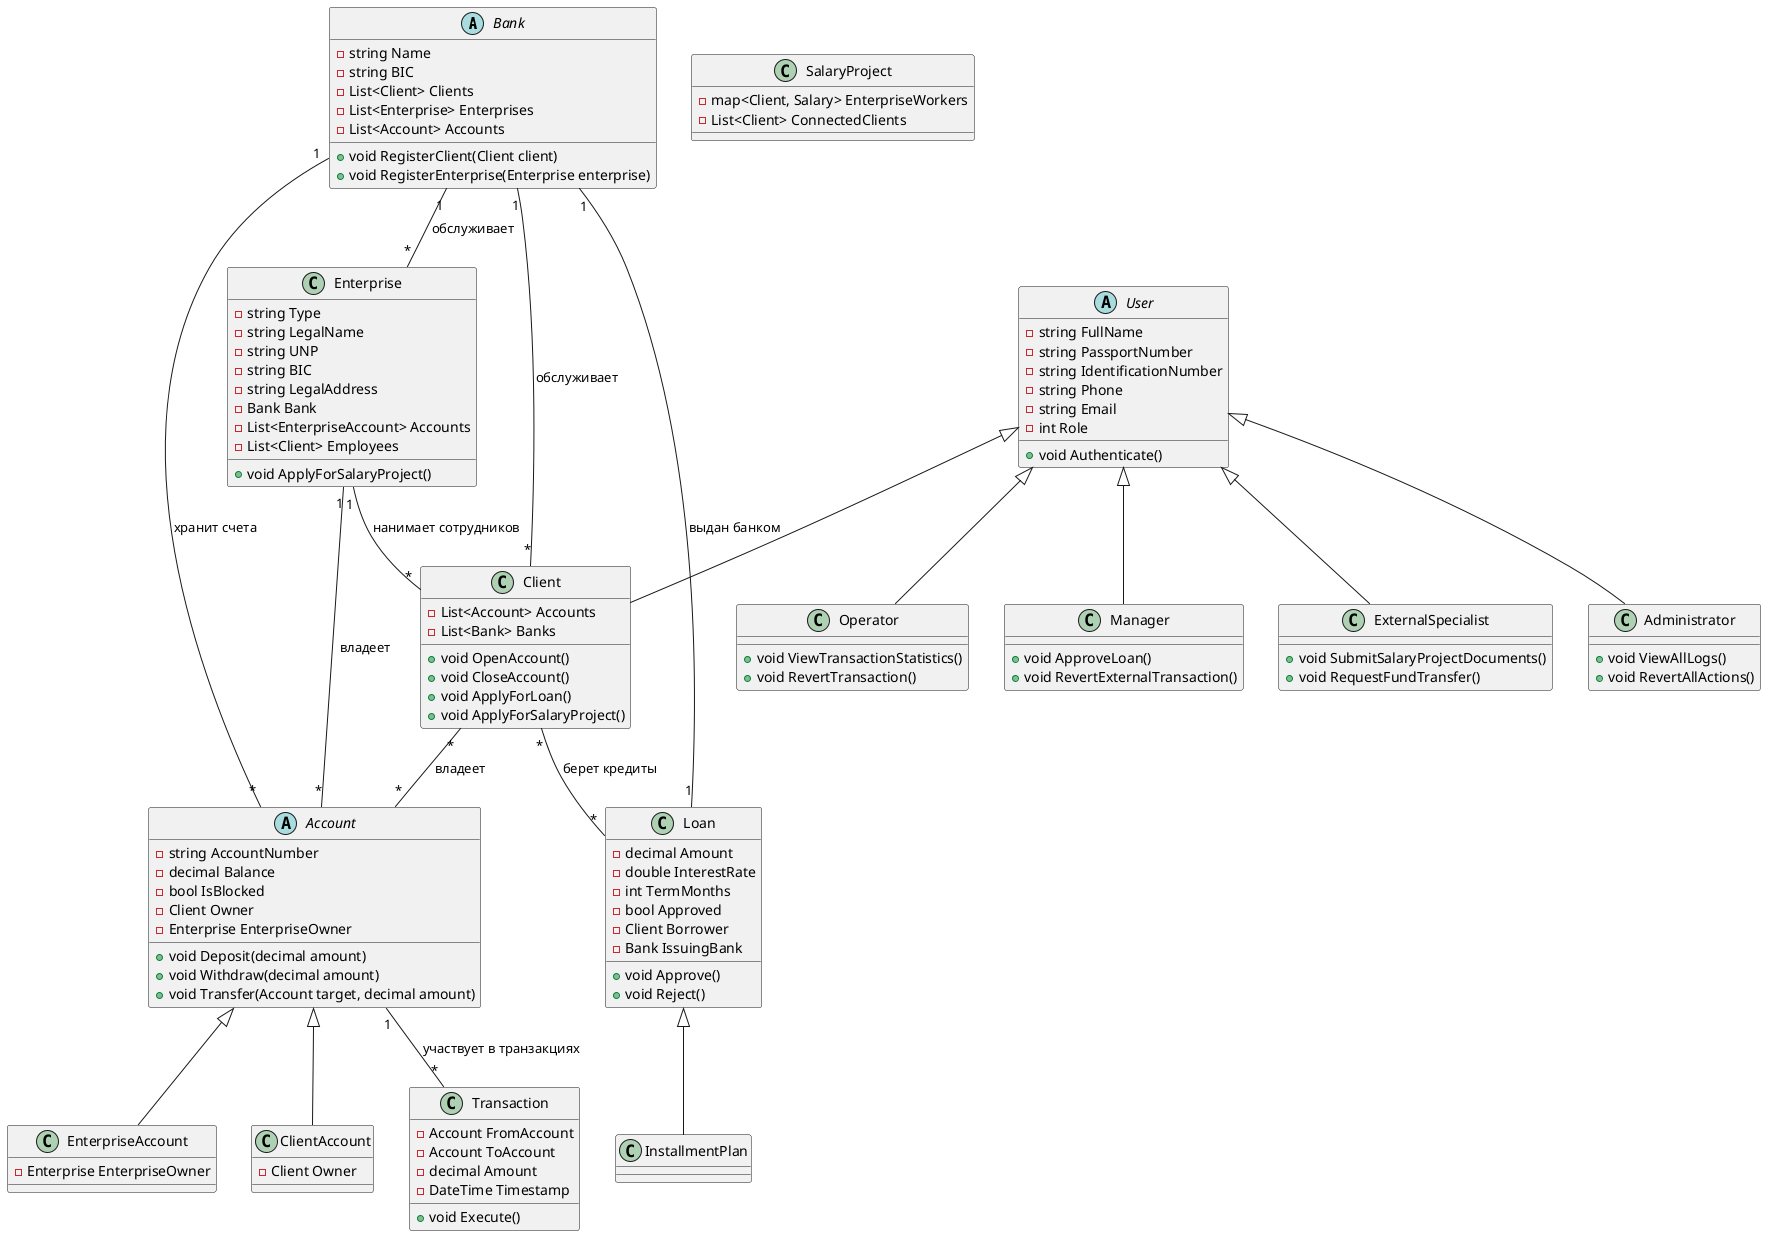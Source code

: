 @startuml
' Основные абстракции
abstract class Bank {
    - string Name
    - string BIC
    - List<Client> Clients
    - List<Enterprise> Enterprises
    - List<Account> Accounts
    + void RegisterClient(Client client)
    + void RegisterEnterprise(Enterprise enterprise)
}

abstract class User {
    - string FullName
    - string PassportNumber
    - string IdentificationNumber
    - string Phone
    - string Email
    - int Role
    + void Authenticate()
}

class Client extends User {
    - List<Account> Accounts
    - List<Bank> Banks
    + void OpenAccount()
    + void CloseAccount()
    + void ApplyForLoan()
    + void ApplyForSalaryProject()
}

class Enterprise {
    - string Type
    - string LegalName
    - string UNP
    - string BIC
    - string LegalAddress
    - Bank Bank
    - List<EnterpriseAccount> Accounts
    - List<Client> Employees
    + void ApplyForSalaryProject()
}

abstract class Account {
    - string AccountNumber
    - decimal Balance
    - bool IsBlocked
    - Client Owner
    - Enterprise EnterpriseOwner
    + void Deposit(decimal amount)
    + void Withdraw(decimal amount)
    + void Transfer(Account target, decimal amount)
}

class EnterpriseAccount extends Account {
    - Enterprise EnterpriseOwner
}

class ClientAccount extends Account {
    - Client Owner
}

class Loan {
    - decimal Amount
    - double InterestRate
    - int TermMonths
    - bool Approved
    - Client Borrower
    - Bank IssuingBank
    + void Approve()
    + void Reject()
}

class InstallmentPlan extends Loan {}

class Transaction {
    - Account FromAccount
    - Account ToAccount
    - decimal Amount
    - DateTime Timestamp
    + void Execute()
}


class Operator {
    + void ViewTransactionStatistics()
    + void RevertTransaction()
}

class Manager {
    + void ApproveLoan()
    + void RevertExternalTransaction()
}

class ExternalSpecialist{
    + void SubmitSalaryProjectDocuments()
    + void RequestFundTransfer()
}

class Administrator{
    + void ViewAllLogs()
    + void RevertAllActions()
}
class SalaryProject {
    - map<Client, Salary> EnterpriseWorkers
    - List<Client> ConnectedClients
}
' Связи
Bank "1" -- "*" Client : обслуживает
Bank "1" -- "*" Enterprise : обслуживает
Bank "1" -- "*" Account : хранит счета
Client "*" -- "*" Account : владеет
Enterprise "1" -- "*" Account : владеет
Enterprise "1" -- "*" Client : нанимает сотрудников
Client "*" -- "*" Loan : берет кредиты
Loan "1" -- "1" Bank : выдан банком
Account "1" -- "*" Transaction : участвует в транзакциях
User <|-- Operator
User <|-- Manager
User <|-- ExternalSpecialist
User <|-- Administrator
@enduml